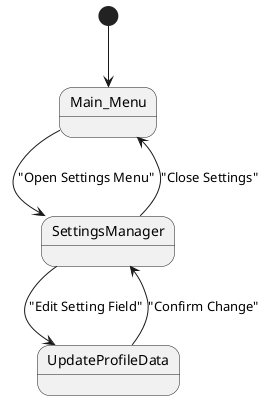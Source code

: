 @startuml
hide circles

[*] --> Main_Menu

Main_Menu -down-> SettingsManager : "Open Settings Menu"

SettingsManager --> UpdateProfileData : "Edit Setting Field"
SettingsManager --> Main_Menu : "Close Settings"

UpdateProfileData --> SettingsManager : "Confirm Change"

@enduml